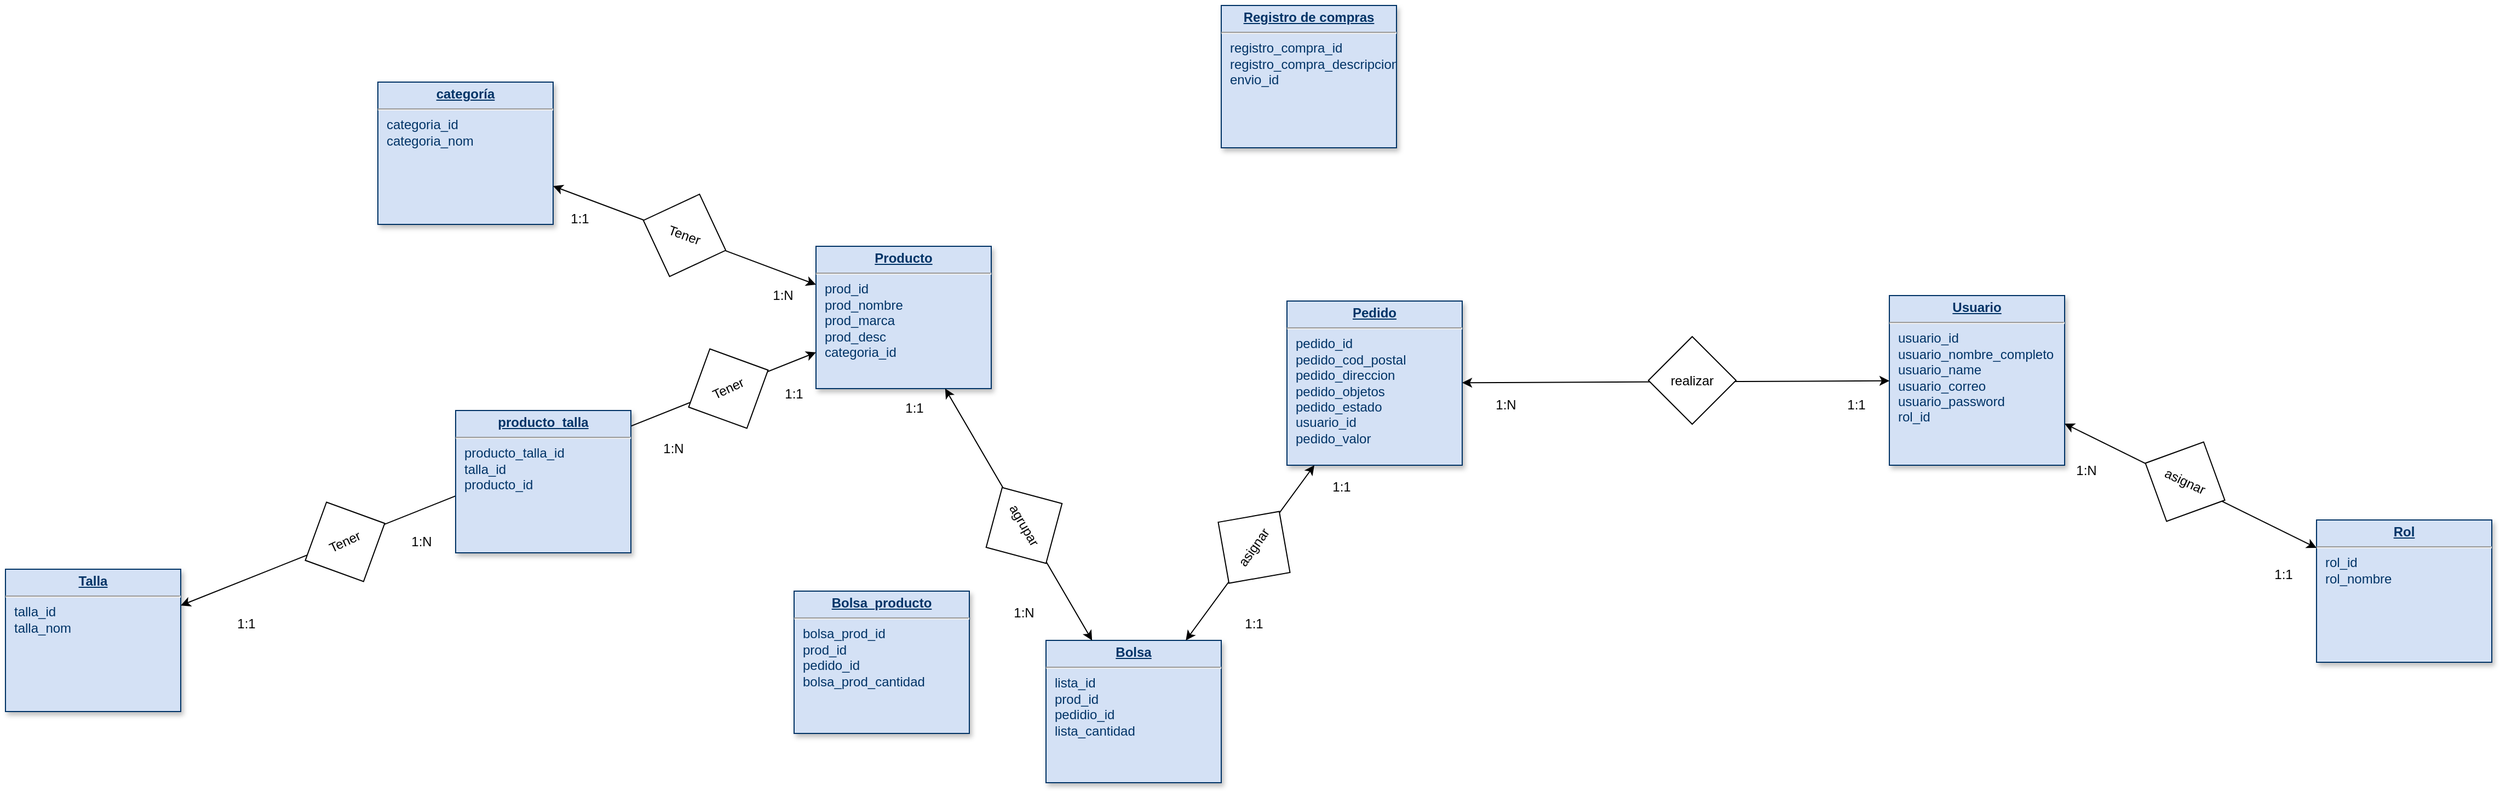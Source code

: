 <mxfile version="26.0.16">
  <diagram name="Page-1" id="efa7a0a1-bf9b-a30e-e6df-94a7791c09e9">
    <mxGraphModel dx="2825" dy="188" grid="1" gridSize="10" guides="1" tooltips="1" connect="1" arrows="1" fold="1" page="1" pageScale="1" pageWidth="826" pageHeight="1169" background="none" math="0" shadow="0">
      <root>
        <mxCell id="0" />
        <mxCell id="1" parent="0" />
        <mxCell id="ykSJxBJexptD3yrWVV40-30" value="&lt;p style=&quot;margin: 0px; margin-top: 4px; text-align: center; text-decoration: underline;&quot;&gt;&lt;b&gt;Producto&lt;/b&gt;&lt;/p&gt;&lt;hr&gt;&lt;p style=&quot;margin: 0px; margin-left: 8px;&quot;&gt;prod_id&lt;/p&gt;&lt;p style=&quot;margin: 0px; margin-left: 8px;&quot;&gt;prod_nombre&lt;/p&gt;&lt;p style=&quot;margin: 0px; margin-left: 8px;&quot;&gt;prod_marca&lt;/p&gt;&lt;p style=&quot;margin: 0px; margin-left: 8px;&quot;&gt;prod_desc&lt;/p&gt;&lt;p style=&quot;margin: 0px; margin-left: 8px;&quot;&gt;categoria_id&lt;/p&gt;" style="verticalAlign=top;align=left;overflow=fill;fontSize=12;fontFamily=Helvetica;html=1;strokeColor=#003366;shadow=1;fillColor=#D4E1F5;fontColor=#003366" vertex="1" parent="1">
          <mxGeometry x="-990.0" y="310.0" width="160" height="130" as="geometry" />
        </mxCell>
        <mxCell id="ykSJxBJexptD3yrWVV40-32" value="&lt;p style=&quot;margin: 0px; margin-top: 4px; text-align: center; text-decoration: underline;&quot;&gt;&lt;b&gt;Pedido&lt;/b&gt;&lt;/p&gt;&lt;hr&gt;&lt;p style=&quot;margin: 0px; margin-left: 8px;&quot;&gt;pedido_id&lt;/p&gt;&lt;p style=&quot;margin: 0px; margin-left: 8px;&quot;&gt;pedido_cod_postal&lt;/p&gt;&lt;p style=&quot;margin: 0px; margin-left: 8px;&quot;&gt;pedido_direccion&lt;/p&gt;&lt;p style=&quot;margin: 0px; margin-left: 8px;&quot;&gt;pedido_objetos&lt;/p&gt;&lt;p style=&quot;margin: 0px; margin-left: 8px;&quot;&gt;pedido_estado&lt;/p&gt;&lt;p style=&quot;margin: 0px; margin-left: 8px;&quot;&gt;usuario_id&lt;/p&gt;&lt;p style=&quot;margin: 0px; margin-left: 8px;&quot;&gt;pedido_valor&lt;/p&gt;" style="verticalAlign=top;align=left;overflow=fill;fontSize=12;fontFamily=Helvetica;html=1;strokeColor=#003366;shadow=1;fillColor=#D4E1F5;fontColor=#003366" vertex="1" parent="1">
          <mxGeometry x="-560" y="360" width="160" height="150" as="geometry" />
        </mxCell>
        <mxCell id="ykSJxBJexptD3yrWVV40-33" value="&lt;p style=&quot;margin: 0px; margin-top: 4px; text-align: center; text-decoration: underline;&quot;&gt;&lt;b&gt;Registro de compras&lt;/b&gt;&lt;/p&gt;&lt;hr&gt;&lt;p style=&quot;margin: 0px; margin-left: 8px;&quot;&gt;registro_compra_id&lt;/p&gt;&lt;p style=&quot;margin: 0px; margin-left: 8px;&quot;&gt;&lt;span style=&quot;background-color: transparent; color: light-dark(rgb(0, 51, 102), rgb(161, 205, 249));&quot;&gt;registro_compra&lt;/span&gt;_descripcion&lt;/p&gt;&lt;p style=&quot;margin: 0px; margin-left: 8px;&quot;&gt;envio_id&lt;/p&gt;&lt;p style=&quot;margin: 0px; margin-left: 8px;&quot;&gt;&lt;br&gt;&lt;/p&gt;&lt;p style=&quot;margin: 0px; margin-left: 8px;&quot;&gt;&lt;br&gt;&lt;/p&gt;" style="verticalAlign=top;align=left;overflow=fill;fontSize=12;fontFamily=Helvetica;html=1;strokeColor=#003366;shadow=1;fillColor=#D4E1F5;fontColor=#003366" vertex="1" parent="1">
          <mxGeometry x="-620.0" y="90.0" width="160" height="130" as="geometry" />
        </mxCell>
        <mxCell id="ykSJxBJexptD3yrWVV40-34" value="&lt;p style=&quot;margin: 0px; margin-top: 4px; text-align: center; text-decoration: underline;&quot;&gt;&lt;b&gt;Bolsa&lt;/b&gt;&lt;/p&gt;&lt;hr&gt;&lt;p style=&quot;margin: 0px; margin-left: 8px;&quot;&gt;lista_id&lt;/p&gt;&lt;p style=&quot;margin: 0px; margin-left: 8px;&quot;&gt;prod_id&lt;/p&gt;&lt;p style=&quot;margin: 0px; margin-left: 8px;&quot;&gt;pedidio_id&lt;/p&gt;&lt;p style=&quot;margin: 0px; margin-left: 8px;&quot;&gt;lista_cantidad&lt;/p&gt;" style="verticalAlign=top;align=left;overflow=fill;fontSize=12;fontFamily=Helvetica;html=1;strokeColor=#003366;shadow=1;fillColor=#D4E1F5;fontColor=#003366" vertex="1" parent="1">
          <mxGeometry x="-780.0" y="670.0" width="160" height="130" as="geometry" />
        </mxCell>
        <mxCell id="ykSJxBJexptD3yrWVV40-36" value="&lt;p style=&quot;margin: 0px; margin-top: 4px; text-align: center; text-decoration: underline;&quot;&gt;&lt;b&gt;Usuario&lt;/b&gt;&lt;/p&gt;&lt;hr&gt;&lt;p style=&quot;margin: 0px; margin-left: 8px;&quot;&gt;&lt;span style=&quot;background-color: transparent; color: light-dark(rgb(0, 51, 102), rgb(161, 205, 249));&quot;&gt;usuario_i&lt;/span&gt;d&lt;/p&gt;&lt;p style=&quot;margin: 0px; margin-left: 8px;&quot;&gt;&lt;span style=&quot;background-color: transparent; color: light-dark(rgb(0, 51, 102), rgb(161, 205, 249));&quot;&gt;usuario_&lt;/span&gt;nombre_completo&lt;/p&gt;&lt;p style=&quot;margin: 0px; margin-left: 8px;&quot;&gt;&lt;span style=&quot;background-color: transparent; color: light-dark(rgb(0, 51, 102), rgb(161, 205, 249));&quot;&gt;usuario_name&lt;/span&gt;&lt;/p&gt;&lt;p style=&quot;margin: 0px; margin-left: 8px;&quot;&gt;&lt;span style=&quot;background-color: transparent; color: light-dark(rgb(0, 51, 102), rgb(161, 205, 249));&quot;&gt;usuario_&lt;/span&gt;correo&lt;/p&gt;&lt;p style=&quot;margin: 0px; margin-left: 8px;&quot;&gt;&lt;span style=&quot;background-color: transparent; color: light-dark(rgb(0, 51, 102), rgb(161, 205, 249));&quot;&gt;usuario_&lt;/span&gt;password&lt;/p&gt;&lt;p style=&quot;margin: 0px; margin-left: 8px;&quot;&gt;rol_id&lt;/p&gt;&lt;p style=&quot;margin: 0px; margin-left: 8px;&quot;&gt;&lt;br&gt;&lt;/p&gt;" style="verticalAlign=top;align=left;overflow=fill;fontSize=12;fontFamily=Helvetica;html=1;strokeColor=#003366;shadow=1;fillColor=#D4E1F5;fontColor=#003366" vertex="1" parent="1">
          <mxGeometry x="-10" y="355" width="160" height="155" as="geometry" />
        </mxCell>
        <mxCell id="ykSJxBJexptD3yrWVV40-38" value="&lt;p style=&quot;margin: 0px; margin-top: 4px; text-align: center; text-decoration: underline;&quot;&gt;&lt;b&gt;Rol&lt;/b&gt;&lt;/p&gt;&lt;hr&gt;&lt;p style=&quot;margin: 0px; margin-left: 8px;&quot;&gt;rol_id&lt;/p&gt;&lt;p style=&quot;margin: 0px; margin-left: 8px;&quot;&gt;rol_nombre&lt;/p&gt;" style="verticalAlign=top;align=left;overflow=fill;fontSize=12;fontFamily=Helvetica;html=1;strokeColor=#003366;shadow=1;fillColor=#D4E1F5;fontColor=#003366" vertex="1" parent="1">
          <mxGeometry x="380.0" y="560" width="160" height="130" as="geometry" />
        </mxCell>
        <mxCell id="ykSJxBJexptD3yrWVV40-41" value="&lt;p style=&quot;margin: 0px; margin-top: 4px; text-align: center; text-decoration: underline;&quot;&gt;&lt;b&gt;categoría&lt;/b&gt;&lt;/p&gt;&lt;hr&gt;&lt;p style=&quot;margin: 0px; margin-left: 8px;&quot;&gt;categoria_id&lt;/p&gt;&lt;p style=&quot;margin: 0px; margin-left: 8px;&quot;&gt;categoria_nom&lt;/p&gt;" style="verticalAlign=top;align=left;overflow=fill;fontSize=12;fontFamily=Helvetica;html=1;strokeColor=#003366;shadow=1;fillColor=#D4E1F5;fontColor=#003366" vertex="1" parent="1">
          <mxGeometry x="-1390.0" y="160.0" width="160" height="130" as="geometry" />
        </mxCell>
        <mxCell id="ykSJxBJexptD3yrWVV40-42" value="&lt;p style=&quot;margin: 0px; margin-top: 4px; text-align: center; text-decoration: underline;&quot;&gt;&lt;b&gt;Talla&lt;/b&gt;&lt;/p&gt;&lt;hr&gt;&lt;p style=&quot;margin: 0px; margin-left: 8px;&quot;&gt;talla_id&lt;/p&gt;&lt;p style=&quot;margin: 0px; margin-left: 8px;&quot;&gt;talla_nom&lt;/p&gt;" style="verticalAlign=top;align=left;overflow=fill;fontSize=12;fontFamily=Helvetica;html=1;strokeColor=#003366;shadow=1;fillColor=#D4E1F5;fontColor=#003366" vertex="1" parent="1">
          <mxGeometry x="-1730.0" y="605.0" width="160" height="130" as="geometry" />
        </mxCell>
        <mxCell id="ykSJxBJexptD3yrWVV40-44" value="" style="endArrow=classic;startArrow=classic;html=1;rounded=0;" edge="1" parent="1" source="ykSJxBJexptD3yrWVV40-41" target="ykSJxBJexptD3yrWVV40-30">
          <mxGeometry width="50" height="50" relative="1" as="geometry">
            <mxPoint x="-1110" y="540" as="sourcePoint" />
            <mxPoint x="-1060" y="490" as="targetPoint" />
            <Array as="points">
              <mxPoint x="-1110" y="300" />
            </Array>
          </mxGeometry>
        </mxCell>
        <mxCell id="ykSJxBJexptD3yrWVV40-45" value="" style="endArrow=classic;startArrow=classic;html=1;rounded=0;" edge="1" parent="1" source="ykSJxBJexptD3yrWVV40-30" target="ykSJxBJexptD3yrWVV40-42">
          <mxGeometry width="50" height="50" relative="1" as="geometry">
            <mxPoint x="-1210" y="305" as="sourcePoint" />
            <mxPoint x="-990" y="433" as="targetPoint" />
          </mxGeometry>
        </mxCell>
        <mxCell id="ykSJxBJexptD3yrWVV40-46" value="" style="endArrow=classic;startArrow=classic;html=1;rounded=0;" edge="1" parent="1" source="ykSJxBJexptD3yrWVV40-30" target="ykSJxBJexptD3yrWVV40-34">
          <mxGeometry width="50" height="50" relative="1" as="geometry">
            <mxPoint x="-1300" y="285" as="sourcePoint" />
            <mxPoint x="-990" y="433" as="targetPoint" />
          </mxGeometry>
        </mxCell>
        <mxCell id="ykSJxBJexptD3yrWVV40-47" value="" style="endArrow=classic;startArrow=classic;html=1;rounded=0;" edge="1" parent="1" source="ykSJxBJexptD3yrWVV40-34" target="ykSJxBJexptD3yrWVV40-32">
          <mxGeometry width="50" height="50" relative="1" as="geometry">
            <mxPoint x="-1290" y="295" as="sourcePoint" />
            <mxPoint x="-980" y="443" as="targetPoint" />
          </mxGeometry>
        </mxCell>
        <mxCell id="ykSJxBJexptD3yrWVV40-49" value="" style="endArrow=classic;startArrow=classic;html=1;rounded=0;" edge="1" parent="1" source="ykSJxBJexptD3yrWVV40-36" target="ykSJxBJexptD3yrWVV40-38">
          <mxGeometry width="50" height="50" relative="1" as="geometry">
            <mxPoint x="250" y="380" as="sourcePoint" />
            <mxPoint x="176" y="290" as="targetPoint" />
          </mxGeometry>
        </mxCell>
        <mxCell id="ykSJxBJexptD3yrWVV40-50" value="" style="endArrow=classic;startArrow=classic;html=1;rounded=0;" edge="1" parent="1" source="ykSJxBJexptD3yrWVV40-32" target="ykSJxBJexptD3yrWVV40-36">
          <mxGeometry width="50" height="50" relative="1" as="geometry">
            <mxPoint x="133" y="394" as="sourcePoint" />
            <mxPoint x="263" y="308" as="targetPoint" />
          </mxGeometry>
        </mxCell>
        <mxCell id="ykSJxBJexptD3yrWVV40-52" value="Tener" style="rhombus;whiteSpace=wrap;html=1;rotation=20;" vertex="1" parent="1">
          <mxGeometry x="-1150" y="260" width="80" height="80" as="geometry" />
        </mxCell>
        <mxCell id="ykSJxBJexptD3yrWVV40-53" value="Tener" style="rhombus;whiteSpace=wrap;html=1;rotation=-25;" vertex="1" parent="1">
          <mxGeometry x="-1460" y="540" width="80" height="80" as="geometry" />
        </mxCell>
        <mxCell id="ykSJxBJexptD3yrWVV40-58" value="agrupar" style="rhombus;whiteSpace=wrap;html=1;rotation=60;" vertex="1" parent="1">
          <mxGeometry x="-840" y="525" width="80" height="80" as="geometry" />
        </mxCell>
        <mxCell id="ykSJxBJexptD3yrWVV40-59" value="asignar" style="rhombus;whiteSpace=wrap;html=1;rotation=-55;" vertex="1" parent="1">
          <mxGeometry x="-630" y="545" width="80" height="80" as="geometry" />
        </mxCell>
        <mxCell id="ykSJxBJexptD3yrWVV40-60" value="realizar" style="rhombus;whiteSpace=wrap;html=1;rotation=0;" vertex="1" parent="1">
          <mxGeometry x="-230" y="392.5" width="80" height="80" as="geometry" />
        </mxCell>
        <mxCell id="ykSJxBJexptD3yrWVV40-63" value="asignar" style="rhombus;whiteSpace=wrap;html=1;rotation=25;" vertex="1" parent="1">
          <mxGeometry x="220" y="485" width="80" height="80" as="geometry" />
        </mxCell>
        <mxCell id="ykSJxBJexptD3yrWVV40-64" value="1:N" style="text;html=1;align=center;verticalAlign=middle;whiteSpace=wrap;rounded=0;" vertex="1" parent="1">
          <mxGeometry x="-1150" y="480" width="60" height="30" as="geometry" />
        </mxCell>
        <mxCell id="ykSJxBJexptD3yrWVV40-65" value="1:1" style="text;html=1;align=center;verticalAlign=middle;whiteSpace=wrap;rounded=0;" vertex="1" parent="1">
          <mxGeometry x="-1540" y="640" width="60" height="30" as="geometry" />
        </mxCell>
        <mxCell id="ykSJxBJexptD3yrWVV40-66" value="1:1" style="text;html=1;align=center;verticalAlign=middle;whiteSpace=wrap;rounded=0;" vertex="1" parent="1">
          <mxGeometry x="-1230" y="270" width="49" height="30" as="geometry" />
        </mxCell>
        <mxCell id="ykSJxBJexptD3yrWVV40-67" value="1:N" style="text;html=1;align=center;verticalAlign=middle;whiteSpace=wrap;rounded=0;" vertex="1" parent="1">
          <mxGeometry x="-1050" y="340" width="60" height="30" as="geometry" />
        </mxCell>
        <mxCell id="ykSJxBJexptD3yrWVV40-68" value="1:1" style="text;html=1;align=center;verticalAlign=middle;whiteSpace=wrap;rounded=0;" vertex="1" parent="1">
          <mxGeometry x="-930" y="442.5" width="60" height="30" as="geometry" />
        </mxCell>
        <mxCell id="ykSJxBJexptD3yrWVV40-69" value="1:N" style="text;html=1;align=center;verticalAlign=middle;whiteSpace=wrap;rounded=0;" vertex="1" parent="1">
          <mxGeometry x="-830" y="630" width="60" height="30" as="geometry" />
        </mxCell>
        <mxCell id="ykSJxBJexptD3yrWVV40-70" value="1:1" style="text;html=1;align=center;verticalAlign=middle;whiteSpace=wrap;rounded=0;" vertex="1" parent="1">
          <mxGeometry x="-540" y="515" width="60" height="30" as="geometry" />
        </mxCell>
        <mxCell id="ykSJxBJexptD3yrWVV40-71" value="1:1" style="text;html=1;align=center;verticalAlign=middle;whiteSpace=wrap;rounded=0;" vertex="1" parent="1">
          <mxGeometry x="-620" y="640" width="60" height="30" as="geometry" />
        </mxCell>
        <mxCell id="ykSJxBJexptD3yrWVV40-72" value="1:N" style="text;html=1;align=center;verticalAlign=middle;whiteSpace=wrap;rounded=0;" vertex="1" parent="1">
          <mxGeometry x="-390" y="440" width="60" height="30" as="geometry" />
        </mxCell>
        <mxCell id="ykSJxBJexptD3yrWVV40-73" value="1:1" style="text;html=1;align=center;verticalAlign=middle;whiteSpace=wrap;rounded=0;" vertex="1" parent="1">
          <mxGeometry x="-70" y="440" width="60" height="30" as="geometry" />
        </mxCell>
        <mxCell id="ykSJxBJexptD3yrWVV40-75" value="1:N" style="text;html=1;align=center;verticalAlign=middle;whiteSpace=wrap;rounded=0;" vertex="1" parent="1">
          <mxGeometry x="140" y="500" width="60" height="30" as="geometry" />
        </mxCell>
        <mxCell id="ykSJxBJexptD3yrWVV40-77" value="1:1" style="text;html=1;align=center;verticalAlign=middle;whiteSpace=wrap;rounded=0;" vertex="1" parent="1">
          <mxGeometry x="320" y="595" width="60" height="30" as="geometry" />
        </mxCell>
        <mxCell id="ykSJxBJexptD3yrWVV40-79" value="&lt;p style=&quot;margin: 0px; margin-top: 4px; text-align: center; text-decoration: underline;&quot;&gt;&lt;b&gt;producto_talla&lt;/b&gt;&lt;/p&gt;&lt;hr&gt;&lt;p style=&quot;margin: 0px; margin-left: 8px;&quot;&gt;producto_talla_id&lt;/p&gt;&lt;p style=&quot;margin: 0px; margin-left: 8px;&quot;&gt;talla_id&lt;/p&gt;&lt;p style=&quot;margin: 0px; margin-left: 8px;&quot;&gt;producto_id&lt;/p&gt;" style="verticalAlign=top;align=left;overflow=fill;fontSize=12;fontFamily=Helvetica;html=1;strokeColor=#003366;shadow=1;fillColor=#D4E1F5;fontColor=#003366" vertex="1" parent="1">
          <mxGeometry x="-1319.0" y="460.0" width="160" height="130" as="geometry" />
        </mxCell>
        <mxCell id="ykSJxBJexptD3yrWVV40-83" value="1:N" style="text;html=1;align=center;verticalAlign=middle;whiteSpace=wrap;rounded=0;" vertex="1" parent="1">
          <mxGeometry x="-1380" y="565" width="60" height="30" as="geometry" />
        </mxCell>
        <mxCell id="ykSJxBJexptD3yrWVV40-84" value="1:1" style="text;html=1;align=center;verticalAlign=middle;whiteSpace=wrap;rounded=0;" vertex="1" parent="1">
          <mxGeometry x="-1040" y="430" width="60" height="30" as="geometry" />
        </mxCell>
        <mxCell id="ykSJxBJexptD3yrWVV40-85" value="Tener" style="rhombus;whiteSpace=wrap;html=1;rotation=-25;" vertex="1" parent="1">
          <mxGeometry x="-1110" y="400" width="80" height="80" as="geometry" />
        </mxCell>
        <mxCell id="ykSJxBJexptD3yrWVV40-86" value="&lt;p style=&quot;margin: 0px; margin-top: 4px; text-align: center; text-decoration: underline;&quot;&gt;&lt;b&gt;Bolsa_producto&lt;/b&gt;&lt;/p&gt;&lt;hr&gt;&lt;p style=&quot;margin: 0px; margin-left: 8px;&quot;&gt;bolsa_prod_id&lt;/p&gt;&lt;p style=&quot;margin: 0px; margin-left: 8px;&quot;&gt;prod_id&lt;/p&gt;&lt;p style=&quot;margin: 0px; margin-left: 8px;&quot;&gt;pedido_id&lt;/p&gt;&lt;p style=&quot;margin: 0px; margin-left: 8px;&quot;&gt;&lt;span style=&quot;background-color: transparent; color: light-dark(rgb(0, 51, 102), rgb(161, 205, 249));&quot;&gt;bolsa_prod&lt;/span&gt;_cantidad&lt;/p&gt;" style="verticalAlign=top;align=left;overflow=fill;fontSize=12;fontFamily=Helvetica;html=1;strokeColor=#003366;shadow=1;fillColor=#D4E1F5;fontColor=#003366" vertex="1" parent="1">
          <mxGeometry x="-1010.0" y="625.0" width="160" height="130" as="geometry" />
        </mxCell>
      </root>
    </mxGraphModel>
  </diagram>
</mxfile>
